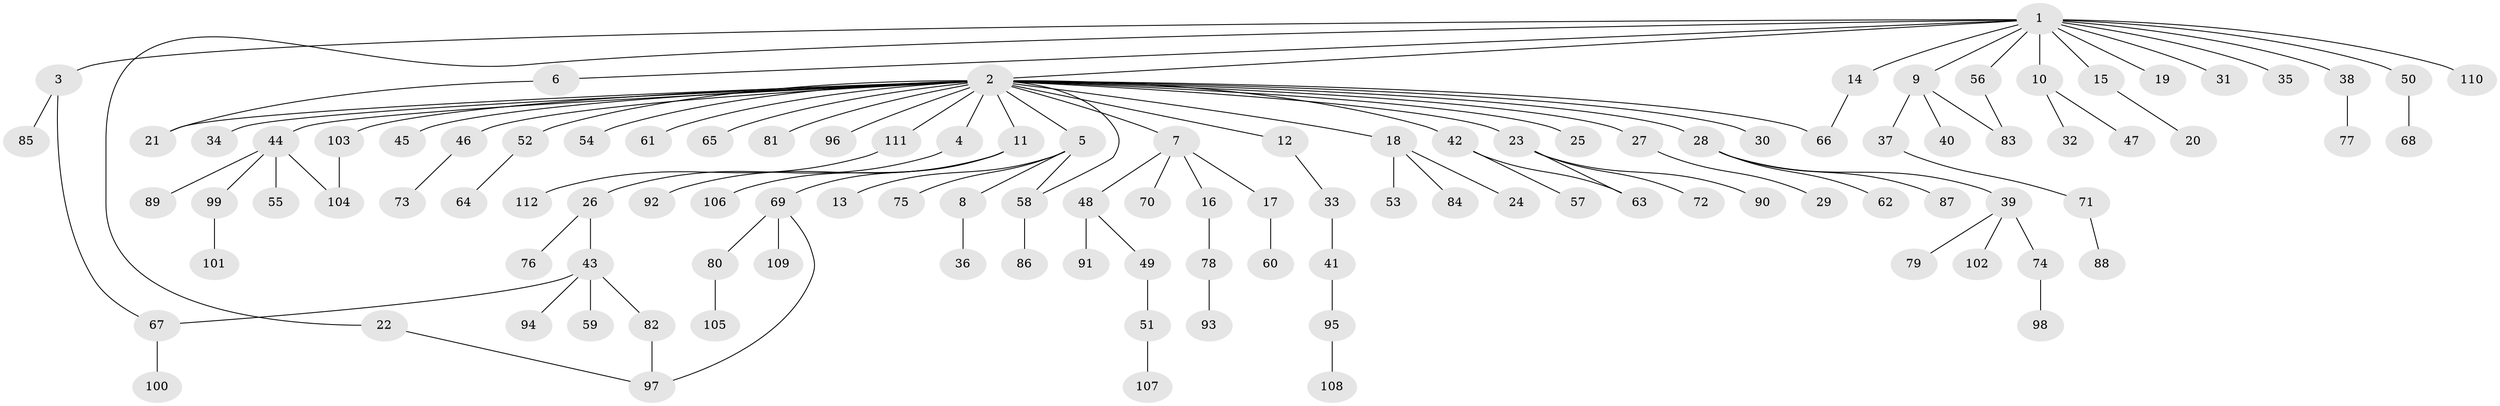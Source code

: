 // coarse degree distribution, {10: 0.021739130434782608, 15: 0.021739130434782608, 2: 0.2608695652173913, 4: 0.06521739130434782, 3: 0.15217391304347827, 1: 0.4782608695652174}
// Generated by graph-tools (version 1.1) at 2025/50/03/04/25 22:50:24]
// undirected, 112 vertices, 120 edges
graph export_dot {
  node [color=gray90,style=filled];
  1;
  2;
  3;
  4;
  5;
  6;
  7;
  8;
  9;
  10;
  11;
  12;
  13;
  14;
  15;
  16;
  17;
  18;
  19;
  20;
  21;
  22;
  23;
  24;
  25;
  26;
  27;
  28;
  29;
  30;
  31;
  32;
  33;
  34;
  35;
  36;
  37;
  38;
  39;
  40;
  41;
  42;
  43;
  44;
  45;
  46;
  47;
  48;
  49;
  50;
  51;
  52;
  53;
  54;
  55;
  56;
  57;
  58;
  59;
  60;
  61;
  62;
  63;
  64;
  65;
  66;
  67;
  68;
  69;
  70;
  71;
  72;
  73;
  74;
  75;
  76;
  77;
  78;
  79;
  80;
  81;
  82;
  83;
  84;
  85;
  86;
  87;
  88;
  89;
  90;
  91;
  92;
  93;
  94;
  95;
  96;
  97;
  98;
  99;
  100;
  101;
  102;
  103;
  104;
  105;
  106;
  107;
  108;
  109;
  110;
  111;
  112;
  1 -- 2;
  1 -- 3;
  1 -- 6;
  1 -- 9;
  1 -- 10;
  1 -- 14;
  1 -- 15;
  1 -- 19;
  1 -- 22;
  1 -- 31;
  1 -- 35;
  1 -- 38;
  1 -- 50;
  1 -- 56;
  1 -- 110;
  2 -- 4;
  2 -- 5;
  2 -- 7;
  2 -- 11;
  2 -- 12;
  2 -- 18;
  2 -- 21;
  2 -- 23;
  2 -- 25;
  2 -- 27;
  2 -- 28;
  2 -- 30;
  2 -- 34;
  2 -- 42;
  2 -- 44;
  2 -- 45;
  2 -- 46;
  2 -- 52;
  2 -- 54;
  2 -- 58;
  2 -- 61;
  2 -- 65;
  2 -- 66;
  2 -- 81;
  2 -- 96;
  2 -- 103;
  2 -- 111;
  3 -- 67;
  3 -- 85;
  4 -- 26;
  5 -- 8;
  5 -- 13;
  5 -- 58;
  5 -- 75;
  6 -- 21;
  7 -- 16;
  7 -- 17;
  7 -- 48;
  7 -- 70;
  8 -- 36;
  9 -- 37;
  9 -- 40;
  9 -- 83;
  10 -- 32;
  10 -- 47;
  11 -- 69;
  11 -- 92;
  11 -- 106;
  12 -- 33;
  14 -- 66;
  15 -- 20;
  16 -- 78;
  17 -- 60;
  18 -- 24;
  18 -- 53;
  18 -- 84;
  22 -- 97;
  23 -- 63;
  23 -- 72;
  23 -- 90;
  26 -- 43;
  26 -- 76;
  27 -- 29;
  28 -- 39;
  28 -- 62;
  28 -- 87;
  33 -- 41;
  37 -- 71;
  38 -- 77;
  39 -- 74;
  39 -- 79;
  39 -- 102;
  41 -- 95;
  42 -- 57;
  42 -- 63;
  43 -- 59;
  43 -- 67;
  43 -- 82;
  43 -- 94;
  44 -- 55;
  44 -- 89;
  44 -- 99;
  44 -- 104;
  46 -- 73;
  48 -- 49;
  48 -- 91;
  49 -- 51;
  50 -- 68;
  51 -- 107;
  52 -- 64;
  56 -- 83;
  58 -- 86;
  67 -- 100;
  69 -- 80;
  69 -- 97;
  69 -- 109;
  71 -- 88;
  74 -- 98;
  78 -- 93;
  80 -- 105;
  82 -- 97;
  95 -- 108;
  99 -- 101;
  103 -- 104;
  111 -- 112;
}
